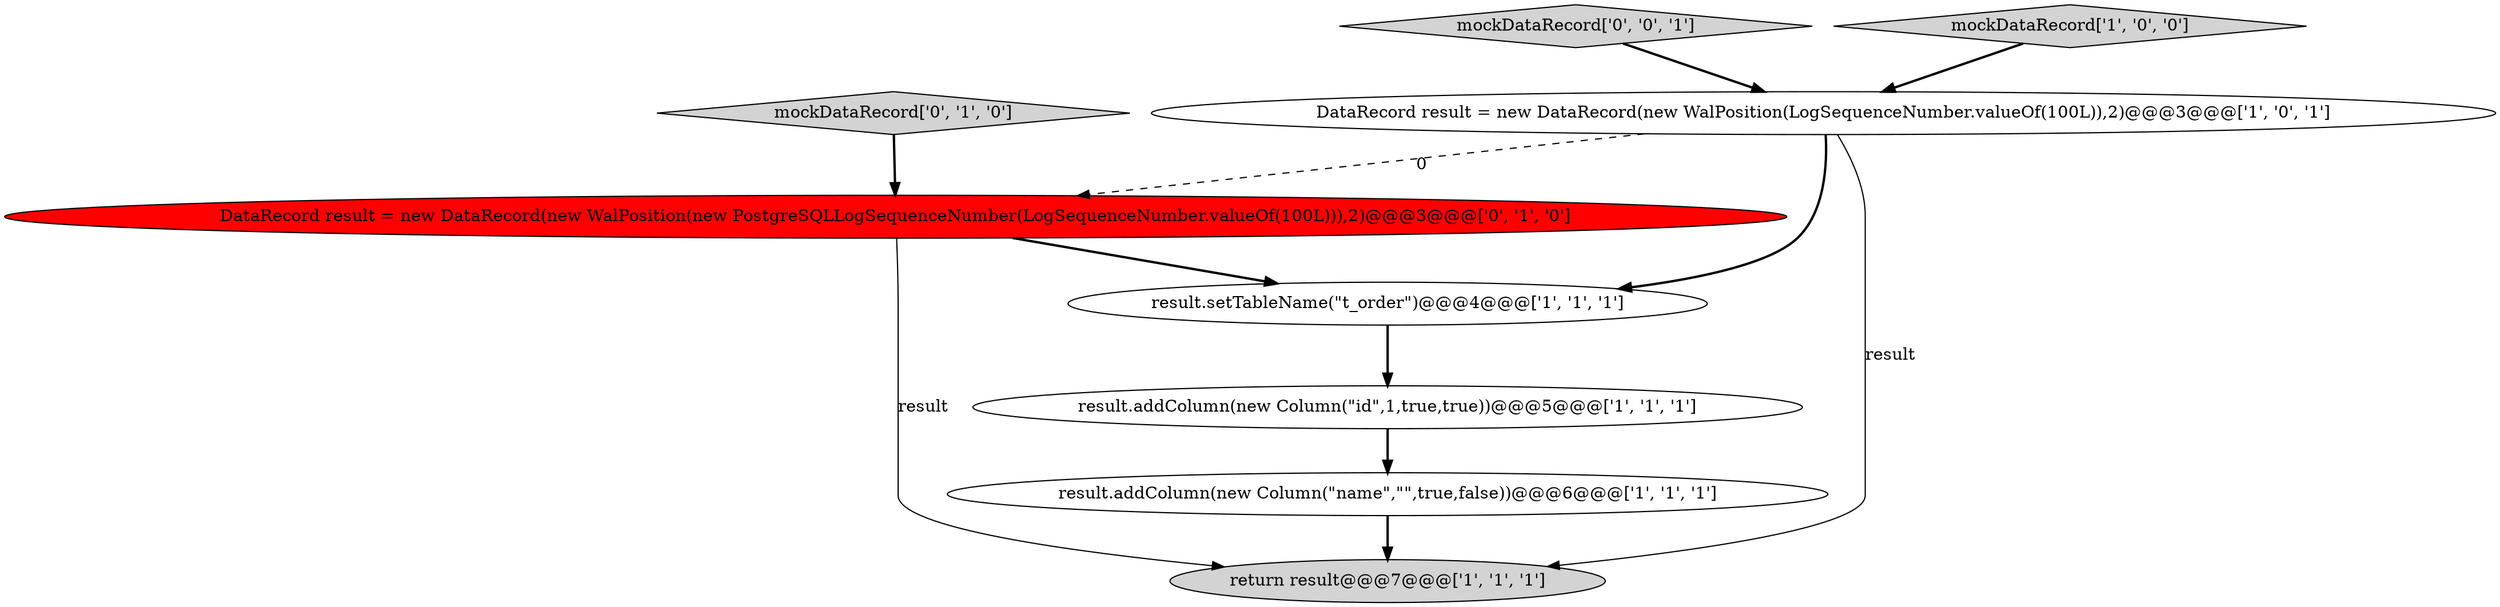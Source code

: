 digraph {
8 [style = filled, label = "mockDataRecord['0', '0', '1']", fillcolor = lightgray, shape = diamond image = "AAA0AAABBB3BBB"];
7 [style = filled, label = "DataRecord result = new DataRecord(new WalPosition(new PostgreSQLLogSequenceNumber(LogSequenceNumber.valueOf(100L))),2)@@@3@@@['0', '1', '0']", fillcolor = red, shape = ellipse image = "AAA1AAABBB2BBB"];
6 [style = filled, label = "mockDataRecord['0', '1', '0']", fillcolor = lightgray, shape = diamond image = "AAA0AAABBB2BBB"];
3 [style = filled, label = "result.addColumn(new Column(\"name\",\"\",true,false))@@@6@@@['1', '1', '1']", fillcolor = white, shape = ellipse image = "AAA0AAABBB1BBB"];
1 [style = filled, label = "mockDataRecord['1', '0', '0']", fillcolor = lightgray, shape = diamond image = "AAA0AAABBB1BBB"];
2 [style = filled, label = "result.setTableName(\"t_order\")@@@4@@@['1', '1', '1']", fillcolor = white, shape = ellipse image = "AAA0AAABBB1BBB"];
4 [style = filled, label = "result.addColumn(new Column(\"id\",1,true,true))@@@5@@@['1', '1', '1']", fillcolor = white, shape = ellipse image = "AAA0AAABBB1BBB"];
0 [style = filled, label = "return result@@@7@@@['1', '1', '1']", fillcolor = lightgray, shape = ellipse image = "AAA0AAABBB1BBB"];
5 [style = filled, label = "DataRecord result = new DataRecord(new WalPosition(LogSequenceNumber.valueOf(100L)),2)@@@3@@@['1', '0', '1']", fillcolor = white, shape = ellipse image = "AAA0AAABBB1BBB"];
1->5 [style = bold, label=""];
5->0 [style = solid, label="result"];
4->3 [style = bold, label=""];
5->2 [style = bold, label=""];
5->7 [style = dashed, label="0"];
6->7 [style = bold, label=""];
8->5 [style = bold, label=""];
7->0 [style = solid, label="result"];
2->4 [style = bold, label=""];
7->2 [style = bold, label=""];
3->0 [style = bold, label=""];
}

